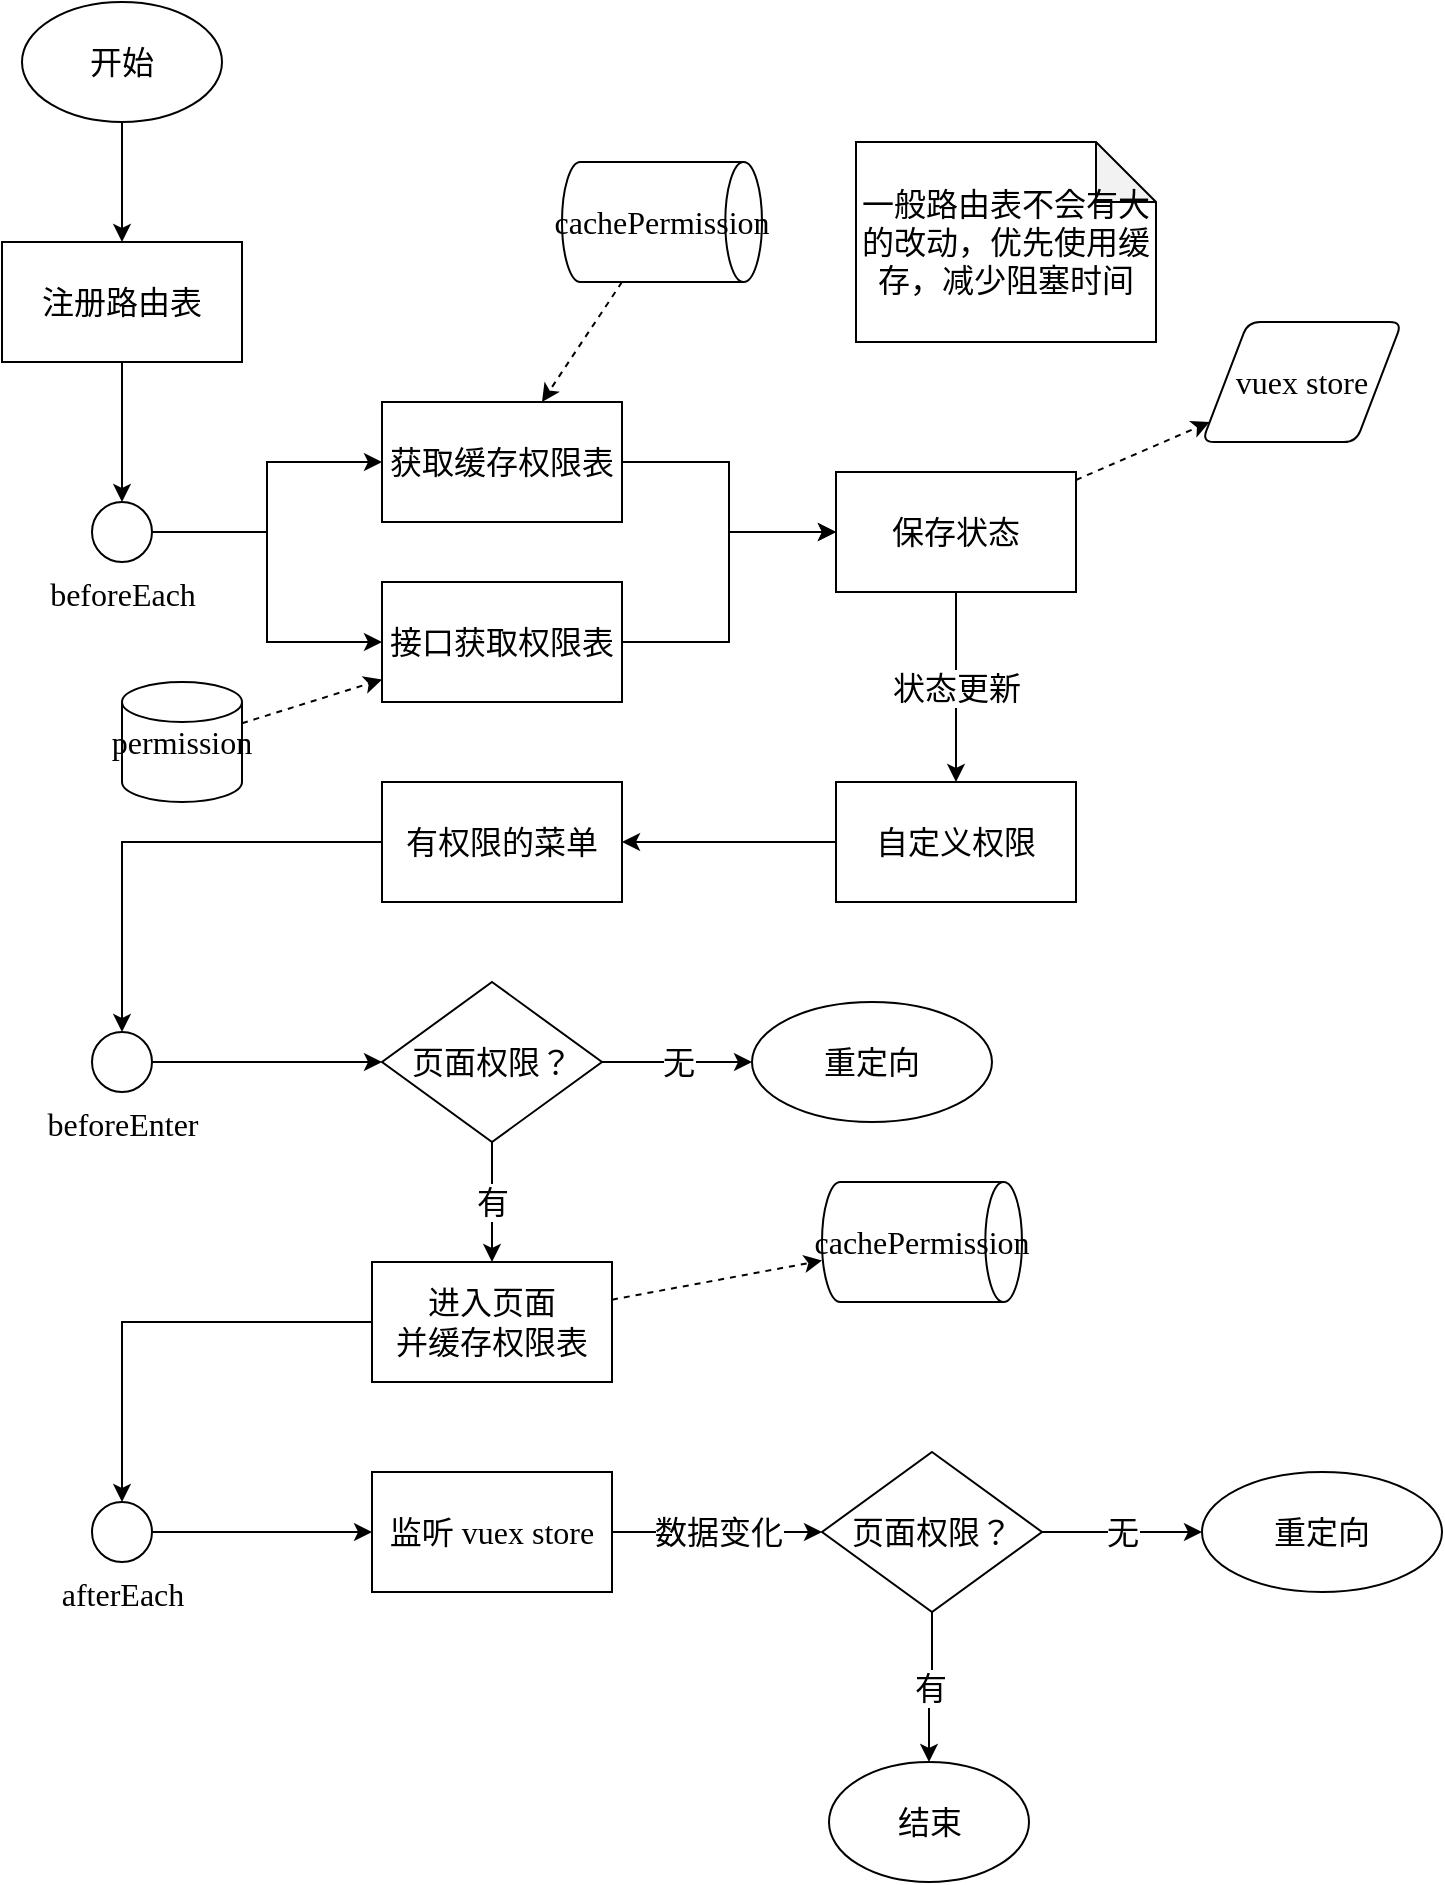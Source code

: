 <mxfile version="21.0.8" type="device"><diagram name="第 1 页" id="b-m5PQHQFaDAVPKSV6wG"><mxGraphModel dx="1430" dy="722" grid="1" gridSize="10" guides="1" tooltips="1" connect="1" arrows="1" fold="1" page="1" pageScale="1" pageWidth="827" pageHeight="1169" math="0" shadow="0"><root><mxCell id="0"/><mxCell id="1" parent="0"/><mxCell id="E4zvR32eVHfAGZEHs-CE-5" style="edgeStyle=orthogonalEdgeStyle;rounded=0;orthogonalLoop=1;jettySize=auto;html=1;strokeWidth=1;fontSize=16;fontFamily=微软雅黑;" edge="1" parent="1" source="E4zvR32eVHfAGZEHs-CE-19" target="E4zvR32eVHfAGZEHs-CE-3"><mxGeometry relative="1" as="geometry"/></mxCell><mxCell id="E4zvR32eVHfAGZEHs-CE-2" value="开始" style="strokeWidth=1;html=1;shape=mxgraph.flowchart.start_1;whiteSpace=wrap;fontFamily=微软雅黑;fontSize=16;labelBackgroundColor=none;" vertex="1" parent="1"><mxGeometry x="80" y="30" width="100" height="60" as="geometry"/></mxCell><mxCell id="E4zvR32eVHfAGZEHs-CE-7" value="" style="edgeStyle=orthogonalEdgeStyle;rounded=0;orthogonalLoop=1;jettySize=auto;html=1;strokeWidth=1;fontSize=16;fontFamily=微软雅黑;entryX=0;entryY=0.5;entryDx=0;entryDy=0;" edge="1" parent="1" source="E4zvR32eVHfAGZEHs-CE-3" target="E4zvR32eVHfAGZEHs-CE-6"><mxGeometry relative="1" as="geometry"/></mxCell><mxCell id="E4zvR32eVHfAGZEHs-CE-31" style="edgeStyle=orthogonalEdgeStyle;rounded=0;orthogonalLoop=1;jettySize=auto;html=1;strokeWidth=1;fontSize=16;fontFamily=微软雅黑;" edge="1" parent="1" source="E4zvR32eVHfAGZEHs-CE-3" target="E4zvR32eVHfAGZEHs-CE-29"><mxGeometry relative="1" as="geometry"/></mxCell><mxCell id="E4zvR32eVHfAGZEHs-CE-3" value="beforeEach" style="verticalLabelPosition=bottom;verticalAlign=top;html=1;shape=mxgraph.flowchart.on-page_reference;labelBackgroundColor=none;strokeWidth=1;fontSize=16;fontFamily=微软雅黑;" vertex="1" parent="1"><mxGeometry x="115" y="280" width="30" height="30" as="geometry"/></mxCell><mxCell id="E4zvR32eVHfAGZEHs-CE-12" value="" style="edgeStyle=orthogonalEdgeStyle;rounded=0;orthogonalLoop=1;jettySize=auto;html=1;strokeWidth=1;fontSize=16;fontFamily=微软雅黑;" edge="1" parent="1" source="E4zvR32eVHfAGZEHs-CE-6" target="E4zvR32eVHfAGZEHs-CE-11"><mxGeometry relative="1" as="geometry"/></mxCell><mxCell id="E4zvR32eVHfAGZEHs-CE-6" value="接口获取权限表" style="whiteSpace=wrap;html=1;verticalAlign=middle;labelBackgroundColor=none;strokeWidth=1;fontSize=16;fontFamily=微软雅黑;" vertex="1" parent="1"><mxGeometry x="260" y="320" width="120" height="60" as="geometry"/></mxCell><mxCell id="E4zvR32eVHfAGZEHs-CE-10" style="rounded=0;orthogonalLoop=1;jettySize=auto;html=1;dashed=1;strokeWidth=1;fontSize=16;fontFamily=微软雅黑;" edge="1" parent="1" source="E4zvR32eVHfAGZEHs-CE-8" target="E4zvR32eVHfAGZEHs-CE-6"><mxGeometry relative="1" as="geometry"/></mxCell><mxCell id="E4zvR32eVHfAGZEHs-CE-8" value="permission" style="strokeWidth=1;html=1;shape=mxgraph.flowchart.database;whiteSpace=wrap;fontSize=16;fontFamily=微软雅黑;" vertex="1" parent="1"><mxGeometry x="130" y="370" width="60" height="60" as="geometry"/></mxCell><mxCell id="E4zvR32eVHfAGZEHs-CE-16" value="" style="edgeStyle=orthogonalEdgeStyle;rounded=0;orthogonalLoop=1;jettySize=auto;html=1;strokeWidth=1;fontSize=16;fontFamily=微软雅黑;" edge="1" parent="1" source="E4zvR32eVHfAGZEHs-CE-38" target="E4zvR32eVHfAGZEHs-CE-14"><mxGeometry relative="1" as="geometry"><mxPoint x="380" y="440" as="targetPoint"/></mxGeometry></mxCell><mxCell id="E4zvR32eVHfAGZEHs-CE-41" style="rounded=0;orthogonalLoop=1;jettySize=auto;html=1;dashed=1;fontSize=16;fontFamily=微软雅黑;strokeWidth=1;" edge="1" parent="1" source="E4zvR32eVHfAGZEHs-CE-11" target="E4zvR32eVHfAGZEHs-CE-40"><mxGeometry relative="1" as="geometry"/></mxCell><mxCell id="E4zvR32eVHfAGZEHs-CE-11" value="保存状态" style="whiteSpace=wrap;html=1;labelBackgroundColor=none;strokeWidth=1;fontSize=16;fontFamily=微软雅黑;" vertex="1" parent="1"><mxGeometry x="487" y="265" width="120" height="60" as="geometry"/></mxCell><mxCell id="E4zvR32eVHfAGZEHs-CE-21" style="edgeStyle=orthogonalEdgeStyle;rounded=0;orthogonalLoop=1;jettySize=auto;html=1;strokeWidth=1;fontSize=16;fontFamily=微软雅黑;" edge="1" parent="1" source="E4zvR32eVHfAGZEHs-CE-14" target="E4zvR32eVHfAGZEHs-CE-20"><mxGeometry relative="1" as="geometry"/></mxCell><mxCell id="E4zvR32eVHfAGZEHs-CE-14" value="beforeEnter" style="verticalLabelPosition=bottom;verticalAlign=top;html=1;shape=mxgraph.flowchart.on-page_reference;labelBackgroundColor=none;strokeWidth=1;fontSize=16;fontFamily=微软雅黑;" vertex="1" parent="1"><mxGeometry x="115" y="545" width="30" height="30" as="geometry"/></mxCell><mxCell id="E4zvR32eVHfAGZEHs-CE-18" value="" style="edgeStyle=orthogonalEdgeStyle;rounded=0;orthogonalLoop=1;jettySize=auto;html=1;strokeWidth=1;fontSize=16;fontFamily=微软雅黑;" edge="1" parent="1" source="E4zvR32eVHfAGZEHs-CE-2" target="E4zvR32eVHfAGZEHs-CE-19"><mxGeometry relative="1" as="geometry"><mxPoint x="130" y="90" as="sourcePoint"/><mxPoint x="130" y="250" as="targetPoint"/></mxGeometry></mxCell><mxCell id="E4zvR32eVHfAGZEHs-CE-19" value="注册路由表" style="rounded=0;whiteSpace=wrap;html=1;strokeWidth=1;fontSize=16;fontFamily=微软雅黑;" vertex="1" parent="1"><mxGeometry x="70" y="150" width="120" height="60" as="geometry"/></mxCell><mxCell id="E4zvR32eVHfAGZEHs-CE-23" value="无" style="edgeStyle=orthogonalEdgeStyle;rounded=0;orthogonalLoop=1;jettySize=auto;html=1;strokeWidth=1;fontSize=16;fontFamily=微软雅黑;" edge="1" parent="1" source="E4zvR32eVHfAGZEHs-CE-20" target="E4zvR32eVHfAGZEHs-CE-22"><mxGeometry x="0.013" relative="1" as="geometry"><mxPoint as="offset"/></mxGeometry></mxCell><mxCell id="E4zvR32eVHfAGZEHs-CE-25" value="有" style="edgeStyle=orthogonalEdgeStyle;rounded=0;orthogonalLoop=1;jettySize=auto;html=1;strokeWidth=1;fontSize=16;fontFamily=微软雅黑;" edge="1" parent="1" source="E4zvR32eVHfAGZEHs-CE-20" target="E4zvR32eVHfAGZEHs-CE-24"><mxGeometry relative="1" as="geometry"/></mxCell><mxCell id="E4zvR32eVHfAGZEHs-CE-20" value="页面权限？" style="strokeWidth=1;html=1;shape=mxgraph.flowchart.decision;whiteSpace=wrap;fontSize=16;fontFamily=微软雅黑;" vertex="1" parent="1"><mxGeometry x="260" y="520" width="110" height="80" as="geometry"/></mxCell><mxCell id="E4zvR32eVHfAGZEHs-CE-22" value="重定向" style="whiteSpace=wrap;html=1;strokeWidth=1;fontSize=16;fontFamily=微软雅黑;shape=mxgraph.flowchart.start_1;" vertex="1" parent="1"><mxGeometry x="445" y="530" width="120" height="60" as="geometry"/></mxCell><mxCell id="E4zvR32eVHfAGZEHs-CE-27" style="rounded=0;orthogonalLoop=1;jettySize=auto;html=1;dashed=1;strokeWidth=1;fontSize=16;fontFamily=微软雅黑;" edge="1" parent="1" source="E4zvR32eVHfAGZEHs-CE-24" target="E4zvR32eVHfAGZEHs-CE-26"><mxGeometry relative="1" as="geometry"/></mxCell><mxCell id="E4zvR32eVHfAGZEHs-CE-35" style="edgeStyle=orthogonalEdgeStyle;rounded=0;orthogonalLoop=1;jettySize=auto;html=1;entryX=0.5;entryY=0;entryDx=0;entryDy=0;entryPerimeter=0;strokeWidth=1;fontSize=16;fontFamily=微软雅黑;" edge="1" parent="1" source="E4zvR32eVHfAGZEHs-CE-24" target="E4zvR32eVHfAGZEHs-CE-34"><mxGeometry relative="1" as="geometry"/></mxCell><mxCell id="E4zvR32eVHfAGZEHs-CE-24" value="进入页面&lt;br style=&quot;font-size: 16px;&quot;&gt;并缓存权限表" style="whiteSpace=wrap;html=1;strokeWidth=1;fontSize=16;fontFamily=微软雅黑;" vertex="1" parent="1"><mxGeometry x="255" y="660" width="120" height="60" as="geometry"/></mxCell><mxCell id="E4zvR32eVHfAGZEHs-CE-26" value="cachePermission" style="strokeWidth=1;html=1;shape=mxgraph.flowchart.direct_data;whiteSpace=wrap;fontSize=16;fontFamily=微软雅黑;" vertex="1" parent="1"><mxGeometry x="480" y="620" width="100" height="60" as="geometry"/></mxCell><mxCell id="E4zvR32eVHfAGZEHs-CE-30" style="rounded=0;orthogonalLoop=1;jettySize=auto;html=1;dashed=1;strokeWidth=1;fontSize=16;fontFamily=微软雅黑;" edge="1" parent="1" source="E4zvR32eVHfAGZEHs-CE-28" target="E4zvR32eVHfAGZEHs-CE-29"><mxGeometry relative="1" as="geometry"/></mxCell><mxCell id="E4zvR32eVHfAGZEHs-CE-28" value="cachePermission" style="strokeWidth=1;html=1;shape=mxgraph.flowchart.direct_data;whiteSpace=wrap;fontSize=16;fontFamily=微软雅黑;" vertex="1" parent="1"><mxGeometry x="350" y="110" width="100" height="60" as="geometry"/></mxCell><mxCell id="E4zvR32eVHfAGZEHs-CE-32" value="" style="edgeStyle=orthogonalEdgeStyle;rounded=0;orthogonalLoop=1;jettySize=auto;html=1;strokeWidth=1;fontSize=16;fontFamily=微软雅黑;" edge="1" parent="1" source="E4zvR32eVHfAGZEHs-CE-29" target="E4zvR32eVHfAGZEHs-CE-11"><mxGeometry x="0.467" relative="1" as="geometry"><mxPoint as="offset"/></mxGeometry></mxCell><mxCell id="E4zvR32eVHfAGZEHs-CE-29" value="获取缓存权限表" style="whiteSpace=wrap;html=1;verticalAlign=middle;labelBackgroundColor=none;strokeWidth=1;fontSize=16;fontFamily=微软雅黑;" vertex="1" parent="1"><mxGeometry x="260" y="230" width="120" height="60" as="geometry"/></mxCell><mxCell id="E4zvR32eVHfAGZEHs-CE-33" value="一般路由表不会有大的改动，优先使用缓存，减少阻塞时间" style="shape=note;whiteSpace=wrap;html=1;backgroundOutline=1;darkOpacity=0.05;strokeWidth=1;fontSize=16;fontFamily=微软雅黑;" vertex="1" parent="1"><mxGeometry x="497" y="100" width="150" height="100" as="geometry"/></mxCell><mxCell id="E4zvR32eVHfAGZEHs-CE-37" value="有" style="edgeStyle=orthogonalEdgeStyle;rounded=0;orthogonalLoop=1;jettySize=auto;html=1;strokeWidth=1;fontSize=16;fontFamily=微软雅黑;exitX=0.5;exitY=1;exitDx=0;exitDy=0;" edge="1" parent="1" source="E4zvR32eVHfAGZEHs-CE-44" target="E4zvR32eVHfAGZEHs-CE-36"><mxGeometry x="0.013" relative="1" as="geometry"><mxPoint as="offset"/></mxGeometry></mxCell><mxCell id="E4zvR32eVHfAGZEHs-CE-43" value="" style="edgeStyle=orthogonalEdgeStyle;rounded=0;orthogonalLoop=1;jettySize=auto;html=1;fontSize=16;fontFamily=微软雅黑;strokeWidth=1;" edge="1" parent="1" source="E4zvR32eVHfAGZEHs-CE-34" target="E4zvR32eVHfAGZEHs-CE-42"><mxGeometry relative="1" as="geometry"/></mxCell><mxCell id="E4zvR32eVHfAGZEHs-CE-34" value="afterEach" style="verticalLabelPosition=bottom;verticalAlign=top;html=1;shape=mxgraph.flowchart.on-page_reference;labelBackgroundColor=none;strokeWidth=1;fontSize=16;fontFamily=微软雅黑;" vertex="1" parent="1"><mxGeometry x="115" y="780" width="30" height="30" as="geometry"/></mxCell><mxCell id="E4zvR32eVHfAGZEHs-CE-36" value="结束" style="strokeWidth=1;html=1;shape=mxgraph.flowchart.start_1;whiteSpace=wrap;fontSize=16;fontFamily=微软雅黑;" vertex="1" parent="1"><mxGeometry x="483.5" y="910" width="100" height="60" as="geometry"/></mxCell><mxCell id="E4zvR32eVHfAGZEHs-CE-39" value="状态更新" style="edgeStyle=orthogonalEdgeStyle;rounded=0;orthogonalLoop=1;jettySize=auto;html=1;exitX=0.5;exitY=1;exitDx=0;exitDy=0;strokeWidth=1;fontSize=16;fontFamily=微软雅黑;" edge="1" parent="1" source="E4zvR32eVHfAGZEHs-CE-11" target="E4zvR32eVHfAGZEHs-CE-50"><mxGeometry relative="1" as="geometry"><mxPoint x="547" y="325" as="sourcePoint"/><mxPoint x="547" y="410" as="targetPoint"/></mxGeometry></mxCell><mxCell id="E4zvR32eVHfAGZEHs-CE-38" value="有权限的菜单" style="whiteSpace=wrap;html=1;labelBackgroundColor=none;strokeWidth=1;fontSize=16;fontFamily=微软雅黑;" vertex="1" parent="1"><mxGeometry x="260" y="420" width="120" height="60" as="geometry"/></mxCell><mxCell id="E4zvR32eVHfAGZEHs-CE-40" value="vuex store" style="shape=parallelogram;html=1;strokeWidth=1;perimeter=parallelogramPerimeter;whiteSpace=wrap;rounded=1;arcSize=12;size=0.23;fontSize=16;fontFamily=微软雅黑;" vertex="1" parent="1"><mxGeometry x="670" y="190" width="100" height="60" as="geometry"/></mxCell><mxCell id="E4zvR32eVHfAGZEHs-CE-45" value="数据变化" style="edgeStyle=orthogonalEdgeStyle;rounded=0;orthogonalLoop=1;jettySize=auto;html=1;fontSize=16;fontFamily=微软雅黑;strokeWidth=1;" edge="1" parent="1" source="E4zvR32eVHfAGZEHs-CE-42" target="E4zvR32eVHfAGZEHs-CE-44"><mxGeometry relative="1" as="geometry"/></mxCell><mxCell id="E4zvR32eVHfAGZEHs-CE-42" value="监听 vuex store" style="whiteSpace=wrap;html=1;fontSize=16;fontFamily=微软雅黑;verticalAlign=middle;labelBackgroundColor=none;strokeWidth=1;" vertex="1" parent="1"><mxGeometry x="255" y="765" width="120" height="60" as="geometry"/></mxCell><mxCell id="E4zvR32eVHfAGZEHs-CE-47" value="无" style="edgeStyle=orthogonalEdgeStyle;rounded=0;orthogonalLoop=1;jettySize=auto;html=1;fontSize=16;fontFamily=微软雅黑;strokeWidth=1;" edge="1" parent="1" source="E4zvR32eVHfAGZEHs-CE-44" target="E4zvR32eVHfAGZEHs-CE-46"><mxGeometry relative="1" as="geometry"/></mxCell><mxCell id="E4zvR32eVHfAGZEHs-CE-44" value="页面权限？" style="rhombus;whiteSpace=wrap;html=1;fontSize=16;fontFamily=微软雅黑;labelBackgroundColor=none;strokeWidth=1;" vertex="1" parent="1"><mxGeometry x="480" y="755" width="110" height="80" as="geometry"/></mxCell><mxCell id="E4zvR32eVHfAGZEHs-CE-46" value="重定向" style="whiteSpace=wrap;html=1;fontSize=16;fontFamily=微软雅黑;labelBackgroundColor=none;strokeWidth=1;shape=mxgraph.flowchart.start_1;" vertex="1" parent="1"><mxGeometry x="670" y="765" width="120" height="60" as="geometry"/></mxCell><mxCell id="E4zvR32eVHfAGZEHs-CE-51" style="edgeStyle=orthogonalEdgeStyle;rounded=0;orthogonalLoop=1;jettySize=auto;html=1;" edge="1" parent="1" source="E4zvR32eVHfAGZEHs-CE-50" target="E4zvR32eVHfAGZEHs-CE-38"><mxGeometry relative="1" as="geometry"/></mxCell><mxCell id="E4zvR32eVHfAGZEHs-CE-50" value="自定义权限" style="whiteSpace=wrap;html=1;fontFamily=微软雅黑;fontSize=16;" vertex="1" parent="1"><mxGeometry x="487" y="420" width="120" height="60" as="geometry"/></mxCell></root></mxGraphModel></diagram></mxfile>
